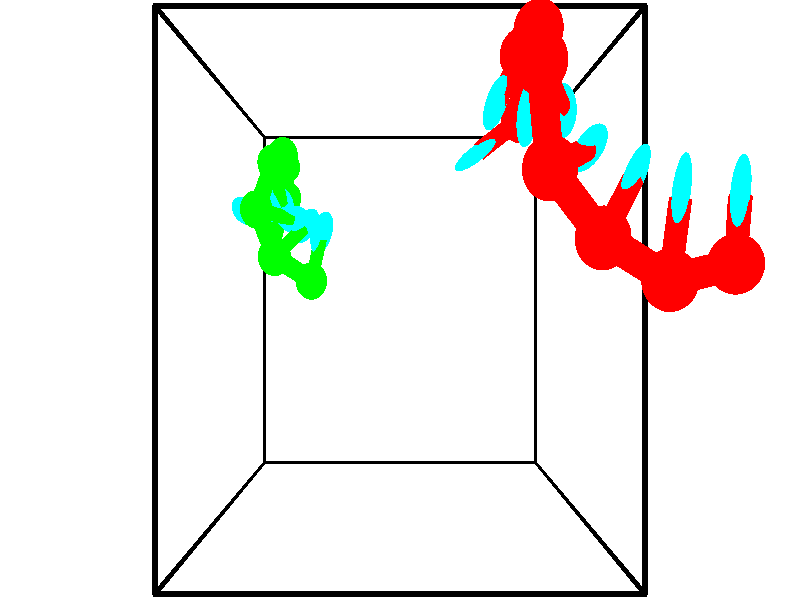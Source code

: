 // switches for output
#declare DRAW_BASES = 1; // possible values are 0, 1; only relevant for DNA ribbons
#declare DRAW_BASES_TYPE = 3; // possible values are 1, 2, 3; only relevant for DNA ribbons
#declare DRAW_FOG = 0; // set to 1 to enable fog

#include "colors.inc"

#include "transforms.inc"
background { rgb <1, 1, 1>}

#default {
   normal{
       ripples 0.25
       frequency 0.20
       turbulence 0.2
       lambda 5
   }
	finish {
		phong 0.1
		phong_size 40.
	}
}

// original window dimensions: 1024x640


// camera settings

camera {
	sky <-0, 1, 0>
	up <-0, 1, 0>
	right 1.6 * <1, 0, 0>
	location <2.5, 2.5, 11.1562>
	look_at <2.5, 2.5, 2.5>
	direction <0, 0, -8.6562>
	angle 67.0682
}


# declare cpy_camera_pos = <2.5, 2.5, 11.1562>;
# if (DRAW_FOG = 1)
fog {
	fog_type 2
	up vnormalize(cpy_camera_pos)
	color rgbt<1,1,1,0.3>
	distance 1e-5
	fog_alt 3e-3
	fog_offset 4
}
# end


// LIGHTS

# declare lum = 6;
global_settings {
	ambient_light rgb lum * <0.05, 0.05, 0.05>
	max_trace_level 15
}# declare cpy_direct_light_amount = 0.25;
light_source
{	1000 * <-1, -1, 1>,
	rgb lum * cpy_direct_light_amount
	parallel
}

light_source
{	1000 * <1, 1, -1>,
	rgb lum * cpy_direct_light_amount
	parallel
}

// strand 0

// nucleotide -1

// particle -1
sphere {
	<4.009865, 4.390249, 3.611301> 0.250000
	pigment { color rgbt <1,0,0,0> }
	no_shadow
}
cylinder {
	<3.679974, 4.168478, 3.655901>,  <3.482039, 4.035415, 3.682661>, 0.100000
	pigment { color rgbt <1,0,0,0> }
	no_shadow
}
cylinder {
	<3.679974, 4.168478, 3.655901>,  <4.009865, 4.390249, 3.611301>, 0.100000
	pigment { color rgbt <1,0,0,0> }
	no_shadow
}

// particle -1
sphere {
	<3.679974, 4.168478, 3.655901> 0.100000
	pigment { color rgbt <1,0,0,0> }
	no_shadow
}
sphere {
	0, 1
	scale<0.080000,0.200000,0.300000>
	matrix <0.515694, -0.818217, -0.254128,
		0.232126, -0.152086, 0.960722,
		-0.824729, -0.554428, 0.111500,
		3.432555, 4.002150, 3.689351>
	pigment { color rgbt <0,1,1,0> }
	no_shadow
}
cylinder {
	<3.893574, 4.837984, 4.251792>,  <4.009865, 4.390249, 3.611301>, 0.130000
	pigment { color rgbt <1,0,0,0> }
	no_shadow
}

// nucleotide -1

// particle -1
sphere {
	<3.893574, 4.837984, 4.251792> 0.250000
	pigment { color rgbt <1,0,0,0> }
	no_shadow
}
cylinder {
	<3.700565, 4.530363, 4.419474>,  <3.584760, 4.345790, 4.520082>, 0.100000
	pigment { color rgbt <1,0,0,0> }
	no_shadow
}
cylinder {
	<3.700565, 4.530363, 4.419474>,  <3.893574, 4.837984, 4.251792>, 0.100000
	pigment { color rgbt <1,0,0,0> }
	no_shadow
}

// particle -1
sphere {
	<3.700565, 4.530363, 4.419474> 0.100000
	pigment { color rgbt <1,0,0,0> }
	no_shadow
}
sphere {
	0, 1
	scale<0.080000,0.200000,0.300000>
	matrix <0.849671, -0.294775, 0.437227,
		-0.212680, 0.567156, 0.795677,
		-0.482521, -0.769053, 0.419203,
		3.555809, 4.299647, 4.545235>
	pigment { color rgbt <0,1,1,0> }
	no_shadow
}
cylinder {
	<3.908542, 4.792501, 5.008521>,  <3.893574, 4.837984, 4.251792>, 0.130000
	pigment { color rgbt <1,0,0,0> }
	no_shadow
}

// nucleotide -1

// particle -1
sphere {
	<3.908542, 4.792501, 5.008521> 0.250000
	pigment { color rgbt <1,0,0,0> }
	no_shadow
}
cylinder {
	<3.889633, 4.431963, 4.836316>,  <3.878288, 4.215640, 4.732993>, 0.100000
	pigment { color rgbt <1,0,0,0> }
	no_shadow
}
cylinder {
	<3.889633, 4.431963, 4.836316>,  <3.908542, 4.792501, 5.008521>, 0.100000
	pigment { color rgbt <1,0,0,0> }
	no_shadow
}

// particle -1
sphere {
	<3.889633, 4.431963, 4.836316> 0.100000
	pigment { color rgbt <1,0,0,0> }
	no_shadow
}
sphere {
	0, 1
	scale<0.080000,0.200000,0.300000>
	matrix <0.754118, -0.314836, 0.576355,
		-0.655036, -0.297412, 0.694604,
		-0.047272, -0.901346, -0.430512,
		3.875452, 4.161559, 4.707162>
	pigment { color rgbt <0,1,1,0> }
	no_shadow
}
cylinder {
	<3.806768, 4.349008, 5.538171>,  <3.908542, 4.792501, 5.008521>, 0.130000
	pigment { color rgbt <1,0,0,0> }
	no_shadow
}

// nucleotide -1

// particle -1
sphere {
	<3.806768, 4.349008, 5.538171> 0.250000
	pigment { color rgbt <1,0,0,0> }
	no_shadow
}
cylinder {
	<4.008152, 4.210875, 5.221369>,  <4.128983, 4.127995, 5.031287>, 0.100000
	pigment { color rgbt <1,0,0,0> }
	no_shadow
}
cylinder {
	<4.008152, 4.210875, 5.221369>,  <3.806768, 4.349008, 5.538171>, 0.100000
	pigment { color rgbt <1,0,0,0> }
	no_shadow
}

// particle -1
sphere {
	<4.008152, 4.210875, 5.221369> 0.100000
	pigment { color rgbt <1,0,0,0> }
	no_shadow
}
sphere {
	0, 1
	scale<0.080000,0.200000,0.300000>
	matrix <0.686006, -0.397518, 0.609405,
		-0.525284, -0.850132, 0.036767,
		0.503459, -0.345333, -0.792006,
		4.159190, 4.107275, 4.983767>
	pigment { color rgbt <0,1,1,0> }
	no_shadow
}
cylinder {
	<3.867165, 3.502991, 5.652150>,  <3.806768, 4.349008, 5.538171>, 0.130000
	pigment { color rgbt <1,0,0,0> }
	no_shadow
}

// nucleotide -1

// particle -1
sphere {
	<3.867165, 3.502991, 5.652150> 0.250000
	pigment { color rgbt <1,0,0,0> }
	no_shadow
}
cylinder {
	<4.151569, 3.642015, 5.407638>,  <4.322212, 3.725430, 5.260931>, 0.100000
	pigment { color rgbt <1,0,0,0> }
	no_shadow
}
cylinder {
	<4.151569, 3.642015, 5.407638>,  <3.867165, 3.502991, 5.652150>, 0.100000
	pigment { color rgbt <1,0,0,0> }
	no_shadow
}

// particle -1
sphere {
	<4.151569, 3.642015, 5.407638> 0.100000
	pigment { color rgbt <1,0,0,0> }
	no_shadow
}
sphere {
	0, 1
	scale<0.080000,0.200000,0.300000>
	matrix <0.692567, -0.496592, 0.523209,
		-0.121709, -0.795360, -0.593792,
		0.711012, 0.347561, -0.611280,
		4.364873, 3.746284, 5.224254>
	pigment { color rgbt <0,1,1,0> }
	no_shadow
}
cylinder {
	<4.385505, 2.980481, 5.542895>,  <3.867165, 3.502991, 5.652150>, 0.130000
	pigment { color rgbt <1,0,0,0> }
	no_shadow
}

// nucleotide -1

// particle -1
sphere {
	<4.385505, 2.980481, 5.542895> 0.250000
	pigment { color rgbt <1,0,0,0> }
	no_shadow
}
cylinder {
	<4.610477, 3.282881, 5.408949>,  <4.745461, 3.464321, 5.328581>, 0.100000
	pigment { color rgbt <1,0,0,0> }
	no_shadow
}
cylinder {
	<4.610477, 3.282881, 5.408949>,  <4.385505, 2.980481, 5.542895>, 0.100000
	pigment { color rgbt <1,0,0,0> }
	no_shadow
}

// particle -1
sphere {
	<4.610477, 3.282881, 5.408949> 0.100000
	pigment { color rgbt <1,0,0,0> }
	no_shadow
}
sphere {
	0, 1
	scale<0.080000,0.200000,0.300000>
	matrix <0.774619, -0.340108, 0.533191,
		0.289202, -0.559277, -0.776899,
		0.562431, 0.756000, -0.334866,
		4.779207, 3.509681, 5.308489>
	pigment { color rgbt <0,1,1,0> }
	no_shadow
}
cylinder {
	<5.045816, 2.655092, 5.460751>,  <4.385505, 2.980481, 5.542895>, 0.130000
	pigment { color rgbt <1,0,0,0> }
	no_shadow
}

// nucleotide -1

// particle -1
sphere {
	<5.045816, 2.655092, 5.460751> 0.250000
	pigment { color rgbt <1,0,0,0> }
	no_shadow
}
cylinder {
	<5.095387, 3.050974, 5.489392>,  <5.125128, 3.288503, 5.506577>, 0.100000
	pigment { color rgbt <1,0,0,0> }
	no_shadow
}
cylinder {
	<5.095387, 3.050974, 5.489392>,  <5.045816, 2.655092, 5.460751>, 0.100000
	pigment { color rgbt <1,0,0,0> }
	no_shadow
}

// particle -1
sphere {
	<5.095387, 3.050974, 5.489392> 0.100000
	pigment { color rgbt <1,0,0,0> }
	no_shadow
}
sphere {
	0, 1
	scale<0.080000,0.200000,0.300000>
	matrix <0.889315, -0.142785, 0.434432,
		0.440183, 0.009841, -0.897854,
		0.123925, 0.989705, 0.071604,
		5.132564, 3.347885, 5.510873>
	pigment { color rgbt <0,1,1,0> }
	no_shadow
}
cylinder {
	<5.800676, 2.794250, 5.217385>,  <5.045816, 2.655092, 5.460751>, 0.130000
	pigment { color rgbt <1,0,0,0> }
	no_shadow
}

// nucleotide -1

// particle -1
sphere {
	<5.800676, 2.794250, 5.217385> 0.250000
	pigment { color rgbt <1,0,0,0> }
	no_shadow
}
cylinder {
	<5.697338, 3.101080, 5.452282>,  <5.635335, 3.285178, 5.593220>, 0.100000
	pigment { color rgbt <1,0,0,0> }
	no_shadow
}
cylinder {
	<5.697338, 3.101080, 5.452282>,  <5.800676, 2.794250, 5.217385>, 0.100000
	pigment { color rgbt <1,0,0,0> }
	no_shadow
}

// particle -1
sphere {
	<5.697338, 3.101080, 5.452282> 0.100000
	pigment { color rgbt <1,0,0,0> }
	no_shadow
}
sphere {
	0, 1
	scale<0.080000,0.200000,0.300000>
	matrix <0.824042, -0.142279, 0.548371,
		0.504194, 0.625582, -0.595344,
		-0.258346, 0.767074, 0.587243,
		5.619834, 3.331202, 5.628455>
	pigment { color rgbt <0,1,1,0> }
	no_shadow
}
// strand 1

// nucleotide -1

// particle -1
sphere {
	<1.080098, 2.754341, 1.478402> 0.250000
	pigment { color rgbt <0,1,0,0> }
	no_shadow
}
cylinder {
	<1.195229, 3.106278, 1.629681>,  <1.264307, 3.317441, 1.720448>, 0.100000
	pigment { color rgbt <0,1,0,0> }
	no_shadow
}
cylinder {
	<1.195229, 3.106278, 1.629681>,  <1.080098, 2.754341, 1.478402>, 0.100000
	pigment { color rgbt <0,1,0,0> }
	no_shadow
}

// particle -1
sphere {
	<1.195229, 3.106278, 1.629681> 0.100000
	pigment { color rgbt <0,1,0,0> }
	no_shadow
}
sphere {
	0, 1
	scale<0.080000,0.200000,0.300000>
	matrix <-0.664406, 0.467867, -0.582808,
		-0.689725, -0.083529, 0.719237,
		0.287826, 0.879843, 0.378197,
		1.281576, 3.370231, 1.743140>
	pigment { color rgbt <0,1,1,0> }
	no_shadow
}
cylinder {
	<0.563705, 3.058130, 1.843251>,  <1.080098, 2.754341, 1.478402>, 0.130000
	pigment { color rgbt <0,1,0,0> }
	no_shadow
}

// nucleotide -1

// particle -1
sphere {
	<0.563705, 3.058130, 1.843251> 0.250000
	pigment { color rgbt <0,1,0,0> }
	no_shadow
}
cylinder {
	<0.805908, 3.303385, 1.640304>,  <0.951230, 3.450538, 1.518536>, 0.100000
	pigment { color rgbt <0,1,0,0> }
	no_shadow
}
cylinder {
	<0.805908, 3.303385, 1.640304>,  <0.563705, 3.058130, 1.843251>, 0.100000
	pigment { color rgbt <0,1,0,0> }
	no_shadow
}

// particle -1
sphere {
	<0.805908, 3.303385, 1.640304> 0.100000
	pigment { color rgbt <0,1,0,0> }
	no_shadow
}
sphere {
	0, 1
	scale<0.080000,0.200000,0.300000>
	matrix <-0.775706, 0.312206, -0.548460,
		-0.177878, 0.725664, 0.664658,
		0.605508, 0.613138, -0.507367,
		0.987561, 3.487326, 1.488093>
	pigment { color rgbt <0,1,1,0> }
	no_shadow
}
cylinder {
	<0.242052, 3.685258, 1.660975>,  <0.563705, 3.058130, 1.843251>, 0.130000
	pigment { color rgbt <0,1,0,0> }
	no_shadow
}

// nucleotide -1

// particle -1
sphere {
	<0.242052, 3.685258, 1.660975> 0.250000
	pigment { color rgbt <0,1,0,0> }
	no_shadow
}
cylinder {
	<0.543541, 3.637483, 1.402476>,  <0.724434, 3.608818, 1.247376>, 0.100000
	pigment { color rgbt <0,1,0,0> }
	no_shadow
}
cylinder {
	<0.543541, 3.637483, 1.402476>,  <0.242052, 3.685258, 1.660975>, 0.100000
	pigment { color rgbt <0,1,0,0> }
	no_shadow
}

// particle -1
sphere {
	<0.543541, 3.637483, 1.402476> 0.100000
	pigment { color rgbt <0,1,0,0> }
	no_shadow
}
sphere {
	0, 1
	scale<0.080000,0.200000,0.300000>
	matrix <-0.537296, 0.454258, -0.710607,
		0.378437, 0.882828, 0.278211,
		0.753723, -0.119438, -0.646248,
		0.769658, 3.601651, 1.208601>
	pigment { color rgbt <0,1,1,0> }
	no_shadow
}
cylinder {
	<0.429759, 4.361969, 1.307168>,  <0.242052, 3.685258, 1.660975>, 0.130000
	pigment { color rgbt <0,1,0,0> }
	no_shadow
}

// nucleotide -1

// particle -1
sphere {
	<0.429759, 4.361969, 1.307168> 0.250000
	pigment { color rgbt <0,1,0,0> }
	no_shadow
}
cylinder {
	<0.475197, 4.046181, 1.065894>,  <0.502460, 3.856708, 0.921130>, 0.100000
	pigment { color rgbt <0,1,0,0> }
	no_shadow
}
cylinder {
	<0.475197, 4.046181, 1.065894>,  <0.429759, 4.361969, 1.307168>, 0.100000
	pigment { color rgbt <0,1,0,0> }
	no_shadow
}

// particle -1
sphere {
	<0.475197, 4.046181, 1.065894> 0.100000
	pigment { color rgbt <0,1,0,0> }
	no_shadow
}
sphere {
	0, 1
	scale<0.080000,0.200000,0.300000>
	matrix <-0.620032, 0.418048, -0.663925,
		0.776309, 0.449412, -0.442010,
		0.113595, -0.789471, -0.603185,
		0.509275, 3.809339, 0.884939>
	pigment { color rgbt <0,1,1,0> }
	no_shadow
}
cylinder {
	<0.460974, 4.615993, 0.617240>,  <0.429759, 4.361969, 1.307168>, 0.130000
	pigment { color rgbt <0,1,0,0> }
	no_shadow
}

// nucleotide -1

// particle -1
sphere {
	<0.460974, 4.615993, 0.617240> 0.250000
	pigment { color rgbt <0,1,0,0> }
	no_shadow
}
cylinder {
	<0.372993, 4.229079, 0.566676>,  <0.320205, 3.996931, 0.536337>, 0.100000
	pigment { color rgbt <0,1,0,0> }
	no_shadow
}
cylinder {
	<0.372993, 4.229079, 0.566676>,  <0.460974, 4.615993, 0.617240>, 0.100000
	pigment { color rgbt <0,1,0,0> }
	no_shadow
}

// particle -1
sphere {
	<0.372993, 4.229079, 0.566676> 0.100000
	pigment { color rgbt <0,1,0,0> }
	no_shadow
}
sphere {
	0, 1
	scale<0.080000,0.200000,0.300000>
	matrix <-0.662281, 0.243211, -0.708683,
		0.716244, -0.072157, -0.694110,
		-0.219951, -0.967286, -0.126410,
		0.307008, 3.938894, 0.528753>
	pigment { color rgbt <0,1,1,0> }
	no_shadow
}
cylinder {
	<0.395840, 4.552010, -0.013528>,  <0.460974, 4.615993, 0.617240>, 0.130000
	pigment { color rgbt <0,1,0,0> }
	no_shadow
}

// nucleotide -1

// particle -1
sphere {
	<0.395840, 4.552010, -0.013528> 0.250000
	pigment { color rgbt <0,1,0,0> }
	no_shadow
}
cylinder {
	<0.207062, 4.216269, 0.094362>,  <0.093795, 4.014823, 0.159096>, 0.100000
	pigment { color rgbt <0,1,0,0> }
	no_shadow
}
cylinder {
	<0.207062, 4.216269, 0.094362>,  <0.395840, 4.552010, -0.013528>, 0.100000
	pigment { color rgbt <0,1,0,0> }
	no_shadow
}

// particle -1
sphere {
	<0.207062, 4.216269, 0.094362> 0.100000
	pigment { color rgbt <0,1,0,0> }
	no_shadow
}
sphere {
	0, 1
	scale<0.080000,0.200000,0.300000>
	matrix <-0.665137, 0.138176, -0.733825,
		0.578670, -0.525730, -0.623497,
		-0.471946, -0.839354, 0.269725,
		0.065478, 3.964462, 0.175280>
	pigment { color rgbt <0,1,1,0> }
	no_shadow
}
cylinder {
	<0.319730, 4.167419, -0.625629>,  <0.395840, 4.552010, -0.013528>, 0.130000
	pigment { color rgbt <0,1,0,0> }
	no_shadow
}

// nucleotide -1

// particle -1
sphere {
	<0.319730, 4.167419, -0.625629> 0.250000
	pigment { color rgbt <0,1,0,0> }
	no_shadow
}
cylinder {
	<0.035164, 4.064359, -0.364094>,  <-0.135576, 4.002522, -0.207172>, 0.100000
	pigment { color rgbt <0,1,0,0> }
	no_shadow
}
cylinder {
	<0.035164, 4.064359, -0.364094>,  <0.319730, 4.167419, -0.625629>, 0.100000
	pigment { color rgbt <0,1,0,0> }
	no_shadow
}

// particle -1
sphere {
	<0.035164, 4.064359, -0.364094> 0.100000
	pigment { color rgbt <0,1,0,0> }
	no_shadow
}
sphere {
	0, 1
	scale<0.080000,0.200000,0.300000>
	matrix <-0.695594, 0.125520, -0.707385,
		0.100185, -0.958052, -0.268514,
		-0.711415, -0.257646, 0.653840,
		-0.178261, 3.987063, -0.167942>
	pigment { color rgbt <0,1,1,0> }
	no_shadow
}
cylinder {
	<-0.099625, 3.676187, -1.015940>,  <0.319730, 4.167419, -0.625629>, 0.130000
	pigment { color rgbt <0,1,0,0> }
	no_shadow
}

// nucleotide -1

// particle -1
sphere {
	<-0.099625, 3.676187, -1.015940> 0.250000
	pigment { color rgbt <0,1,0,0> }
	no_shadow
}
cylinder {
	<-0.329208, 3.820754, -0.722015>,  <-0.466959, 3.907495, -0.545661>, 0.100000
	pigment { color rgbt <0,1,0,0> }
	no_shadow
}
cylinder {
	<-0.329208, 3.820754, -0.722015>,  <-0.099625, 3.676187, -1.015940>, 0.100000
	pigment { color rgbt <0,1,0,0> }
	no_shadow
}

// particle -1
sphere {
	<-0.329208, 3.820754, -0.722015> 0.100000
	pigment { color rgbt <0,1,0,0> }
	no_shadow
}
sphere {
	0, 1
	scale<0.080000,0.200000,0.300000>
	matrix <-0.762592, 0.091047, -0.640441,
		-0.298369, -0.927948, 0.223357,
		-0.573960, 0.361418, 0.734811,
		-0.501396, 3.929180, -0.501572>
	pigment { color rgbt <0,1,1,0> }
	no_shadow
}
// box output
cylinder {
	<0.000000, 0.000000, 0.000000>,  <5.000000, 0.000000, 0.000000>, 0.025000
	pigment { color rgbt <0,0,0,0> }
	no_shadow
}
cylinder {
	<0.000000, 0.000000, 0.000000>,  <0.000000, 5.000000, 0.000000>, 0.025000
	pigment { color rgbt <0,0,0,0> }
	no_shadow
}
cylinder {
	<0.000000, 0.000000, 0.000000>,  <0.000000, 0.000000, 5.000000>, 0.025000
	pigment { color rgbt <0,0,0,0> }
	no_shadow
}
cylinder {
	<5.000000, 5.000000, 5.000000>,  <0.000000, 5.000000, 5.000000>, 0.025000
	pigment { color rgbt <0,0,0,0> }
	no_shadow
}
cylinder {
	<5.000000, 5.000000, 5.000000>,  <5.000000, 0.000000, 5.000000>, 0.025000
	pigment { color rgbt <0,0,0,0> }
	no_shadow
}
cylinder {
	<5.000000, 5.000000, 5.000000>,  <5.000000, 5.000000, 0.000000>, 0.025000
	pigment { color rgbt <0,0,0,0> }
	no_shadow
}
cylinder {
	<0.000000, 0.000000, 5.000000>,  <0.000000, 5.000000, 5.000000>, 0.025000
	pigment { color rgbt <0,0,0,0> }
	no_shadow
}
cylinder {
	<0.000000, 0.000000, 5.000000>,  <5.000000, 0.000000, 5.000000>, 0.025000
	pigment { color rgbt <0,0,0,0> }
	no_shadow
}
cylinder {
	<5.000000, 5.000000, 0.000000>,  <0.000000, 5.000000, 0.000000>, 0.025000
	pigment { color rgbt <0,0,0,0> }
	no_shadow
}
cylinder {
	<5.000000, 5.000000, 0.000000>,  <5.000000, 0.000000, 0.000000>, 0.025000
	pigment { color rgbt <0,0,0,0> }
	no_shadow
}
cylinder {
	<5.000000, 0.000000, 5.000000>,  <5.000000, 0.000000, 0.000000>, 0.025000
	pigment { color rgbt <0,0,0,0> }
	no_shadow
}
cylinder {
	<0.000000, 5.000000, 0.000000>,  <0.000000, 5.000000, 5.000000>, 0.025000
	pigment { color rgbt <0,0,0,0> }
	no_shadow
}
// end of box output
